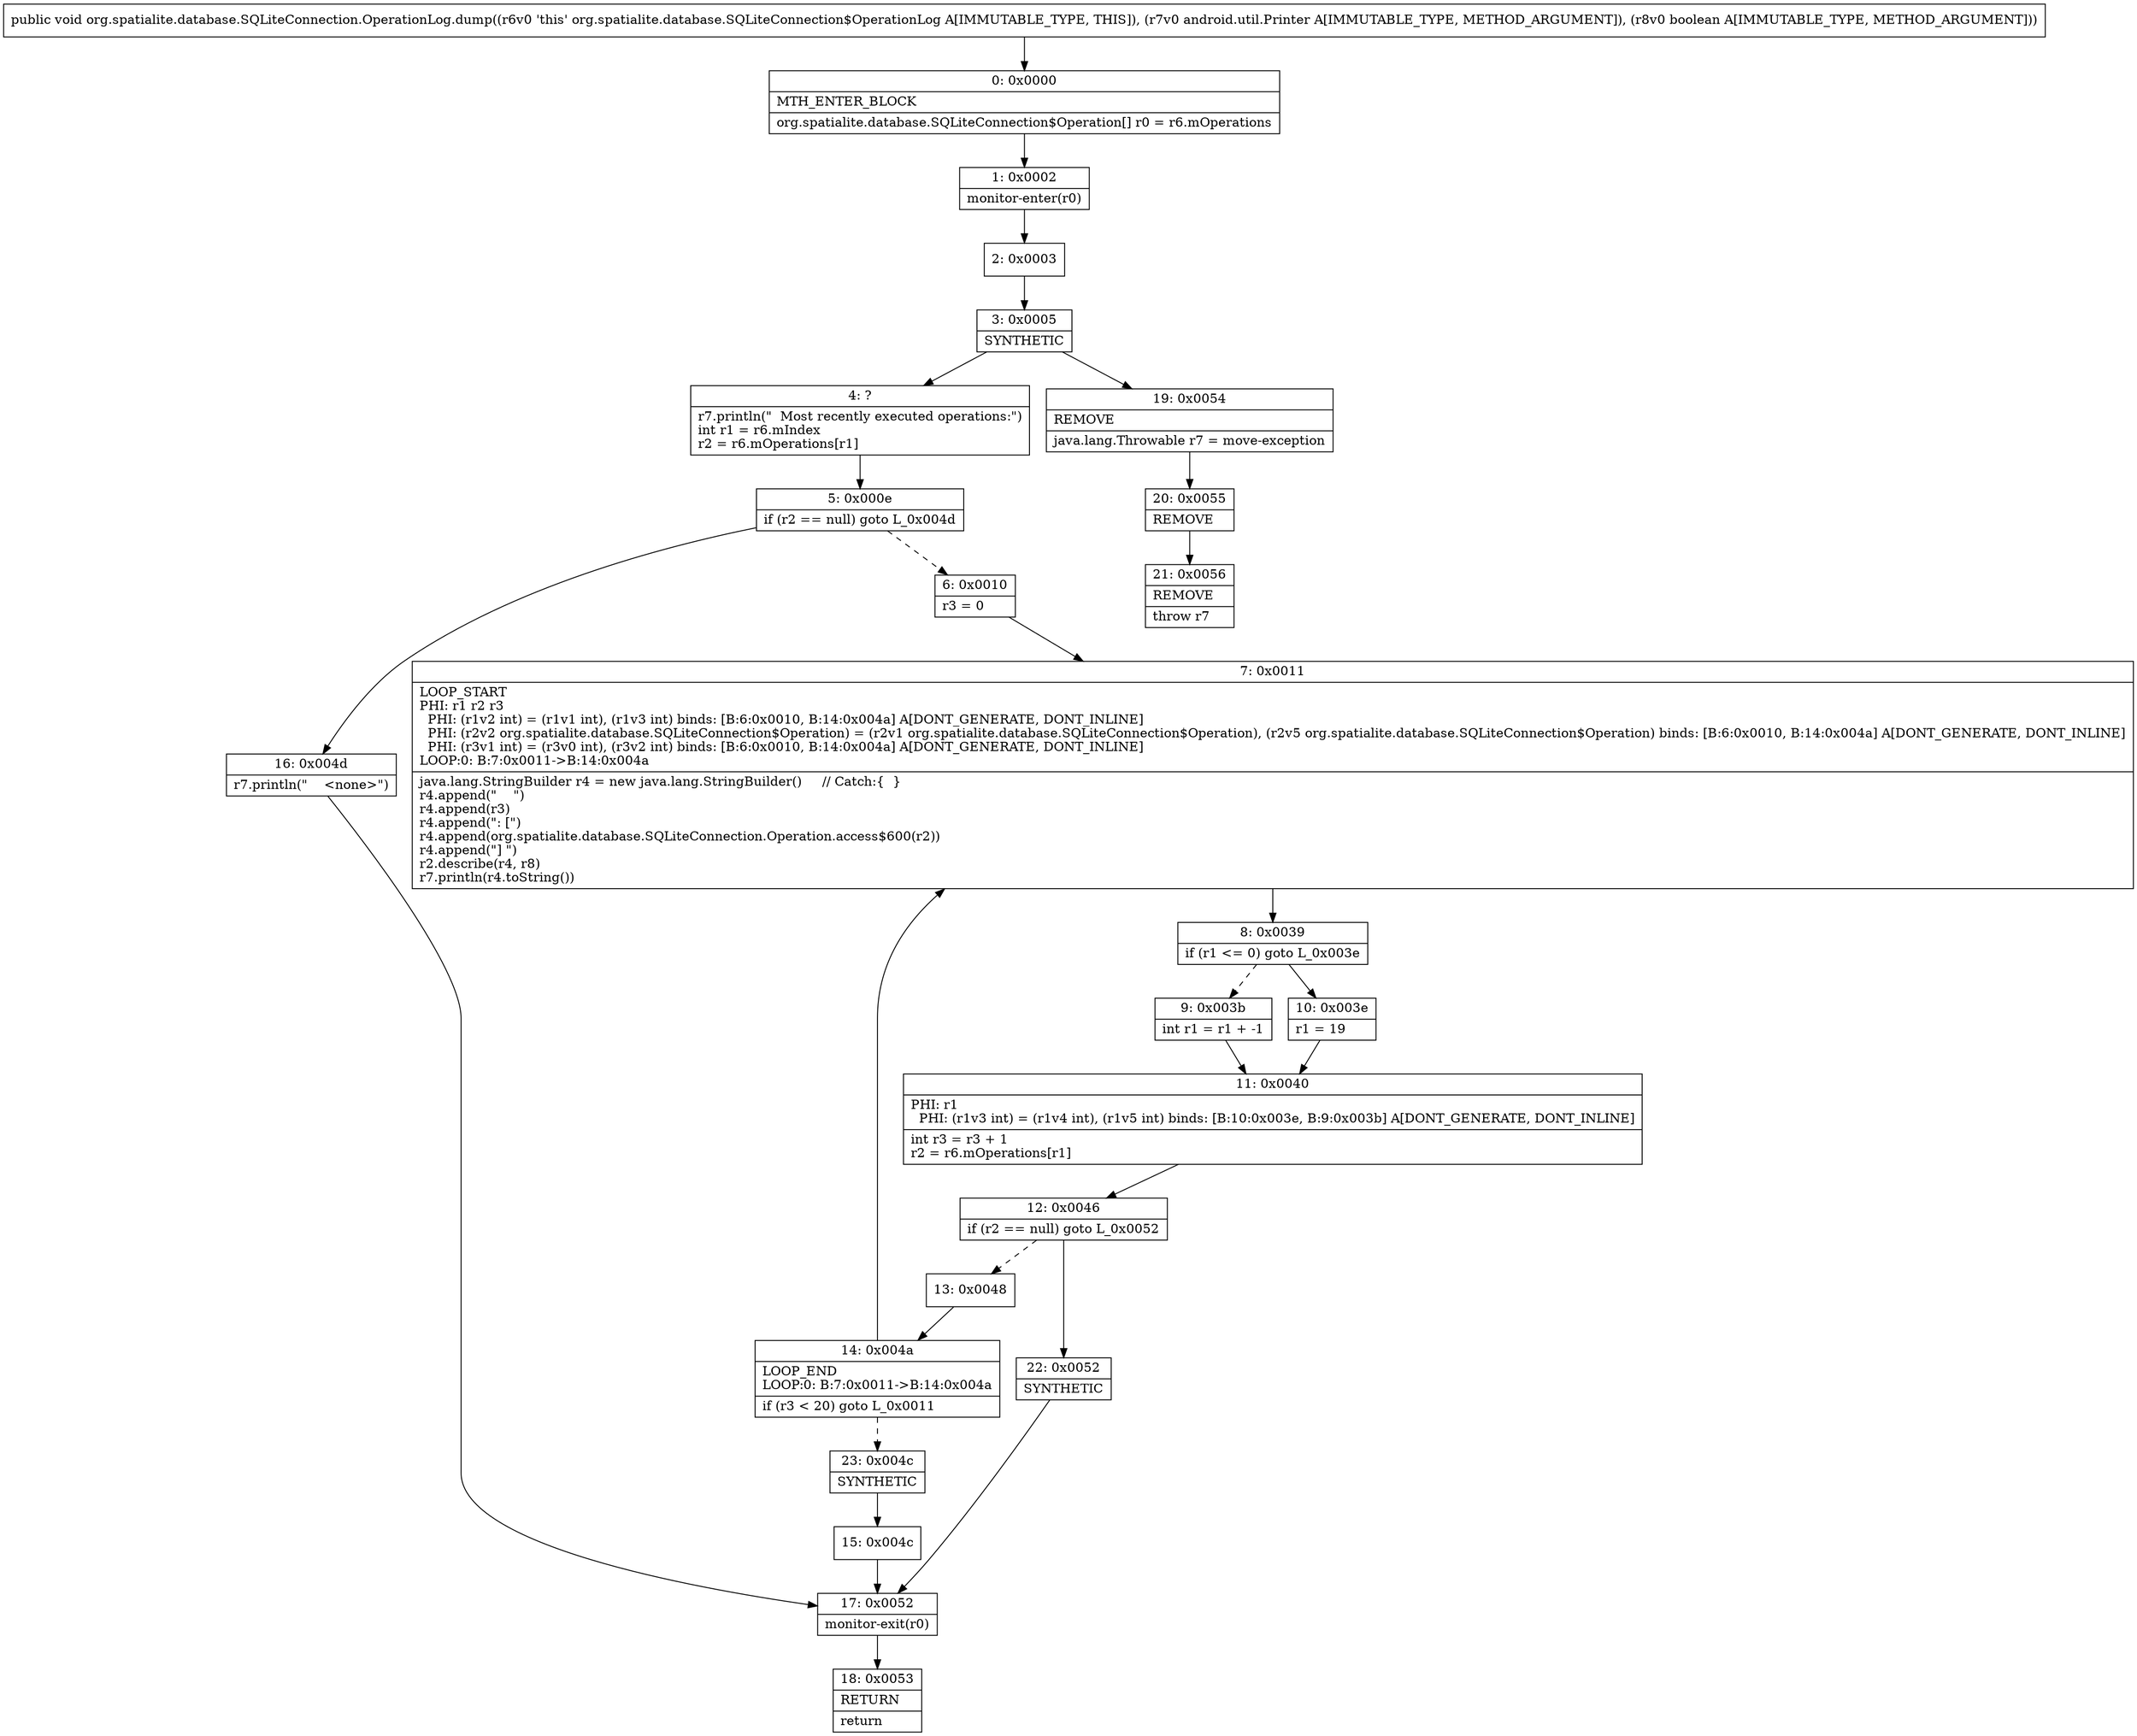 digraph "CFG fororg.spatialite.database.SQLiteConnection.OperationLog.dump(Landroid\/util\/Printer;Z)V" {
Node_0 [shape=record,label="{0\:\ 0x0000|MTH_ENTER_BLOCK\l|org.spatialite.database.SQLiteConnection$Operation[] r0 = r6.mOperations\l}"];
Node_1 [shape=record,label="{1\:\ 0x0002|monitor\-enter(r0)\l}"];
Node_2 [shape=record,label="{2\:\ 0x0003}"];
Node_3 [shape=record,label="{3\:\ 0x0005|SYNTHETIC\l}"];
Node_4 [shape=record,label="{4\:\ ?|r7.println(\"  Most recently executed operations:\")\lint r1 = r6.mIndex\lr2 = r6.mOperations[r1]\l}"];
Node_5 [shape=record,label="{5\:\ 0x000e|if (r2 == null) goto L_0x004d\l}"];
Node_6 [shape=record,label="{6\:\ 0x0010|r3 = 0\l}"];
Node_7 [shape=record,label="{7\:\ 0x0011|LOOP_START\lPHI: r1 r2 r3 \l  PHI: (r1v2 int) = (r1v1 int), (r1v3 int) binds: [B:6:0x0010, B:14:0x004a] A[DONT_GENERATE, DONT_INLINE]\l  PHI: (r2v2 org.spatialite.database.SQLiteConnection$Operation) = (r2v1 org.spatialite.database.SQLiteConnection$Operation), (r2v5 org.spatialite.database.SQLiteConnection$Operation) binds: [B:6:0x0010, B:14:0x004a] A[DONT_GENERATE, DONT_INLINE]\l  PHI: (r3v1 int) = (r3v0 int), (r3v2 int) binds: [B:6:0x0010, B:14:0x004a] A[DONT_GENERATE, DONT_INLINE]\lLOOP:0: B:7:0x0011\-\>B:14:0x004a\l|java.lang.StringBuilder r4 = new java.lang.StringBuilder()     \/\/ Catch:\{  \}\lr4.append(\"    \")\lr4.append(r3)\lr4.append(\": [\")\lr4.append(org.spatialite.database.SQLiteConnection.Operation.access$600(r2))\lr4.append(\"] \")\lr2.describe(r4, r8)\lr7.println(r4.toString())\l}"];
Node_8 [shape=record,label="{8\:\ 0x0039|if (r1 \<= 0) goto L_0x003e\l}"];
Node_9 [shape=record,label="{9\:\ 0x003b|int r1 = r1 + \-1\l}"];
Node_10 [shape=record,label="{10\:\ 0x003e|r1 = 19\l}"];
Node_11 [shape=record,label="{11\:\ 0x0040|PHI: r1 \l  PHI: (r1v3 int) = (r1v4 int), (r1v5 int) binds: [B:10:0x003e, B:9:0x003b] A[DONT_GENERATE, DONT_INLINE]\l|int r3 = r3 + 1\lr2 = r6.mOperations[r1]\l}"];
Node_12 [shape=record,label="{12\:\ 0x0046|if (r2 == null) goto L_0x0052\l}"];
Node_13 [shape=record,label="{13\:\ 0x0048}"];
Node_14 [shape=record,label="{14\:\ 0x004a|LOOP_END\lLOOP:0: B:7:0x0011\-\>B:14:0x004a\l|if (r3 \< 20) goto L_0x0011\l}"];
Node_15 [shape=record,label="{15\:\ 0x004c}"];
Node_16 [shape=record,label="{16\:\ 0x004d|r7.println(\"    \<none\>\")\l}"];
Node_17 [shape=record,label="{17\:\ 0x0052|monitor\-exit(r0)\l}"];
Node_18 [shape=record,label="{18\:\ 0x0053|RETURN\l|return\l}"];
Node_19 [shape=record,label="{19\:\ 0x0054|REMOVE\l|java.lang.Throwable r7 = move\-exception\l}"];
Node_20 [shape=record,label="{20\:\ 0x0055|REMOVE\l}"];
Node_21 [shape=record,label="{21\:\ 0x0056|REMOVE\l|throw r7\l}"];
Node_22 [shape=record,label="{22\:\ 0x0052|SYNTHETIC\l}"];
Node_23 [shape=record,label="{23\:\ 0x004c|SYNTHETIC\l}"];
MethodNode[shape=record,label="{public void org.spatialite.database.SQLiteConnection.OperationLog.dump((r6v0 'this' org.spatialite.database.SQLiteConnection$OperationLog A[IMMUTABLE_TYPE, THIS]), (r7v0 android.util.Printer A[IMMUTABLE_TYPE, METHOD_ARGUMENT]), (r8v0 boolean A[IMMUTABLE_TYPE, METHOD_ARGUMENT])) }"];
MethodNode -> Node_0;
Node_0 -> Node_1;
Node_1 -> Node_2;
Node_2 -> Node_3;
Node_3 -> Node_4;
Node_3 -> Node_19;
Node_4 -> Node_5;
Node_5 -> Node_6[style=dashed];
Node_5 -> Node_16;
Node_6 -> Node_7;
Node_7 -> Node_8;
Node_8 -> Node_9[style=dashed];
Node_8 -> Node_10;
Node_9 -> Node_11;
Node_10 -> Node_11;
Node_11 -> Node_12;
Node_12 -> Node_13[style=dashed];
Node_12 -> Node_22;
Node_13 -> Node_14;
Node_14 -> Node_7;
Node_14 -> Node_23[style=dashed];
Node_15 -> Node_17;
Node_16 -> Node_17;
Node_17 -> Node_18;
Node_19 -> Node_20;
Node_20 -> Node_21;
Node_22 -> Node_17;
Node_23 -> Node_15;
}

